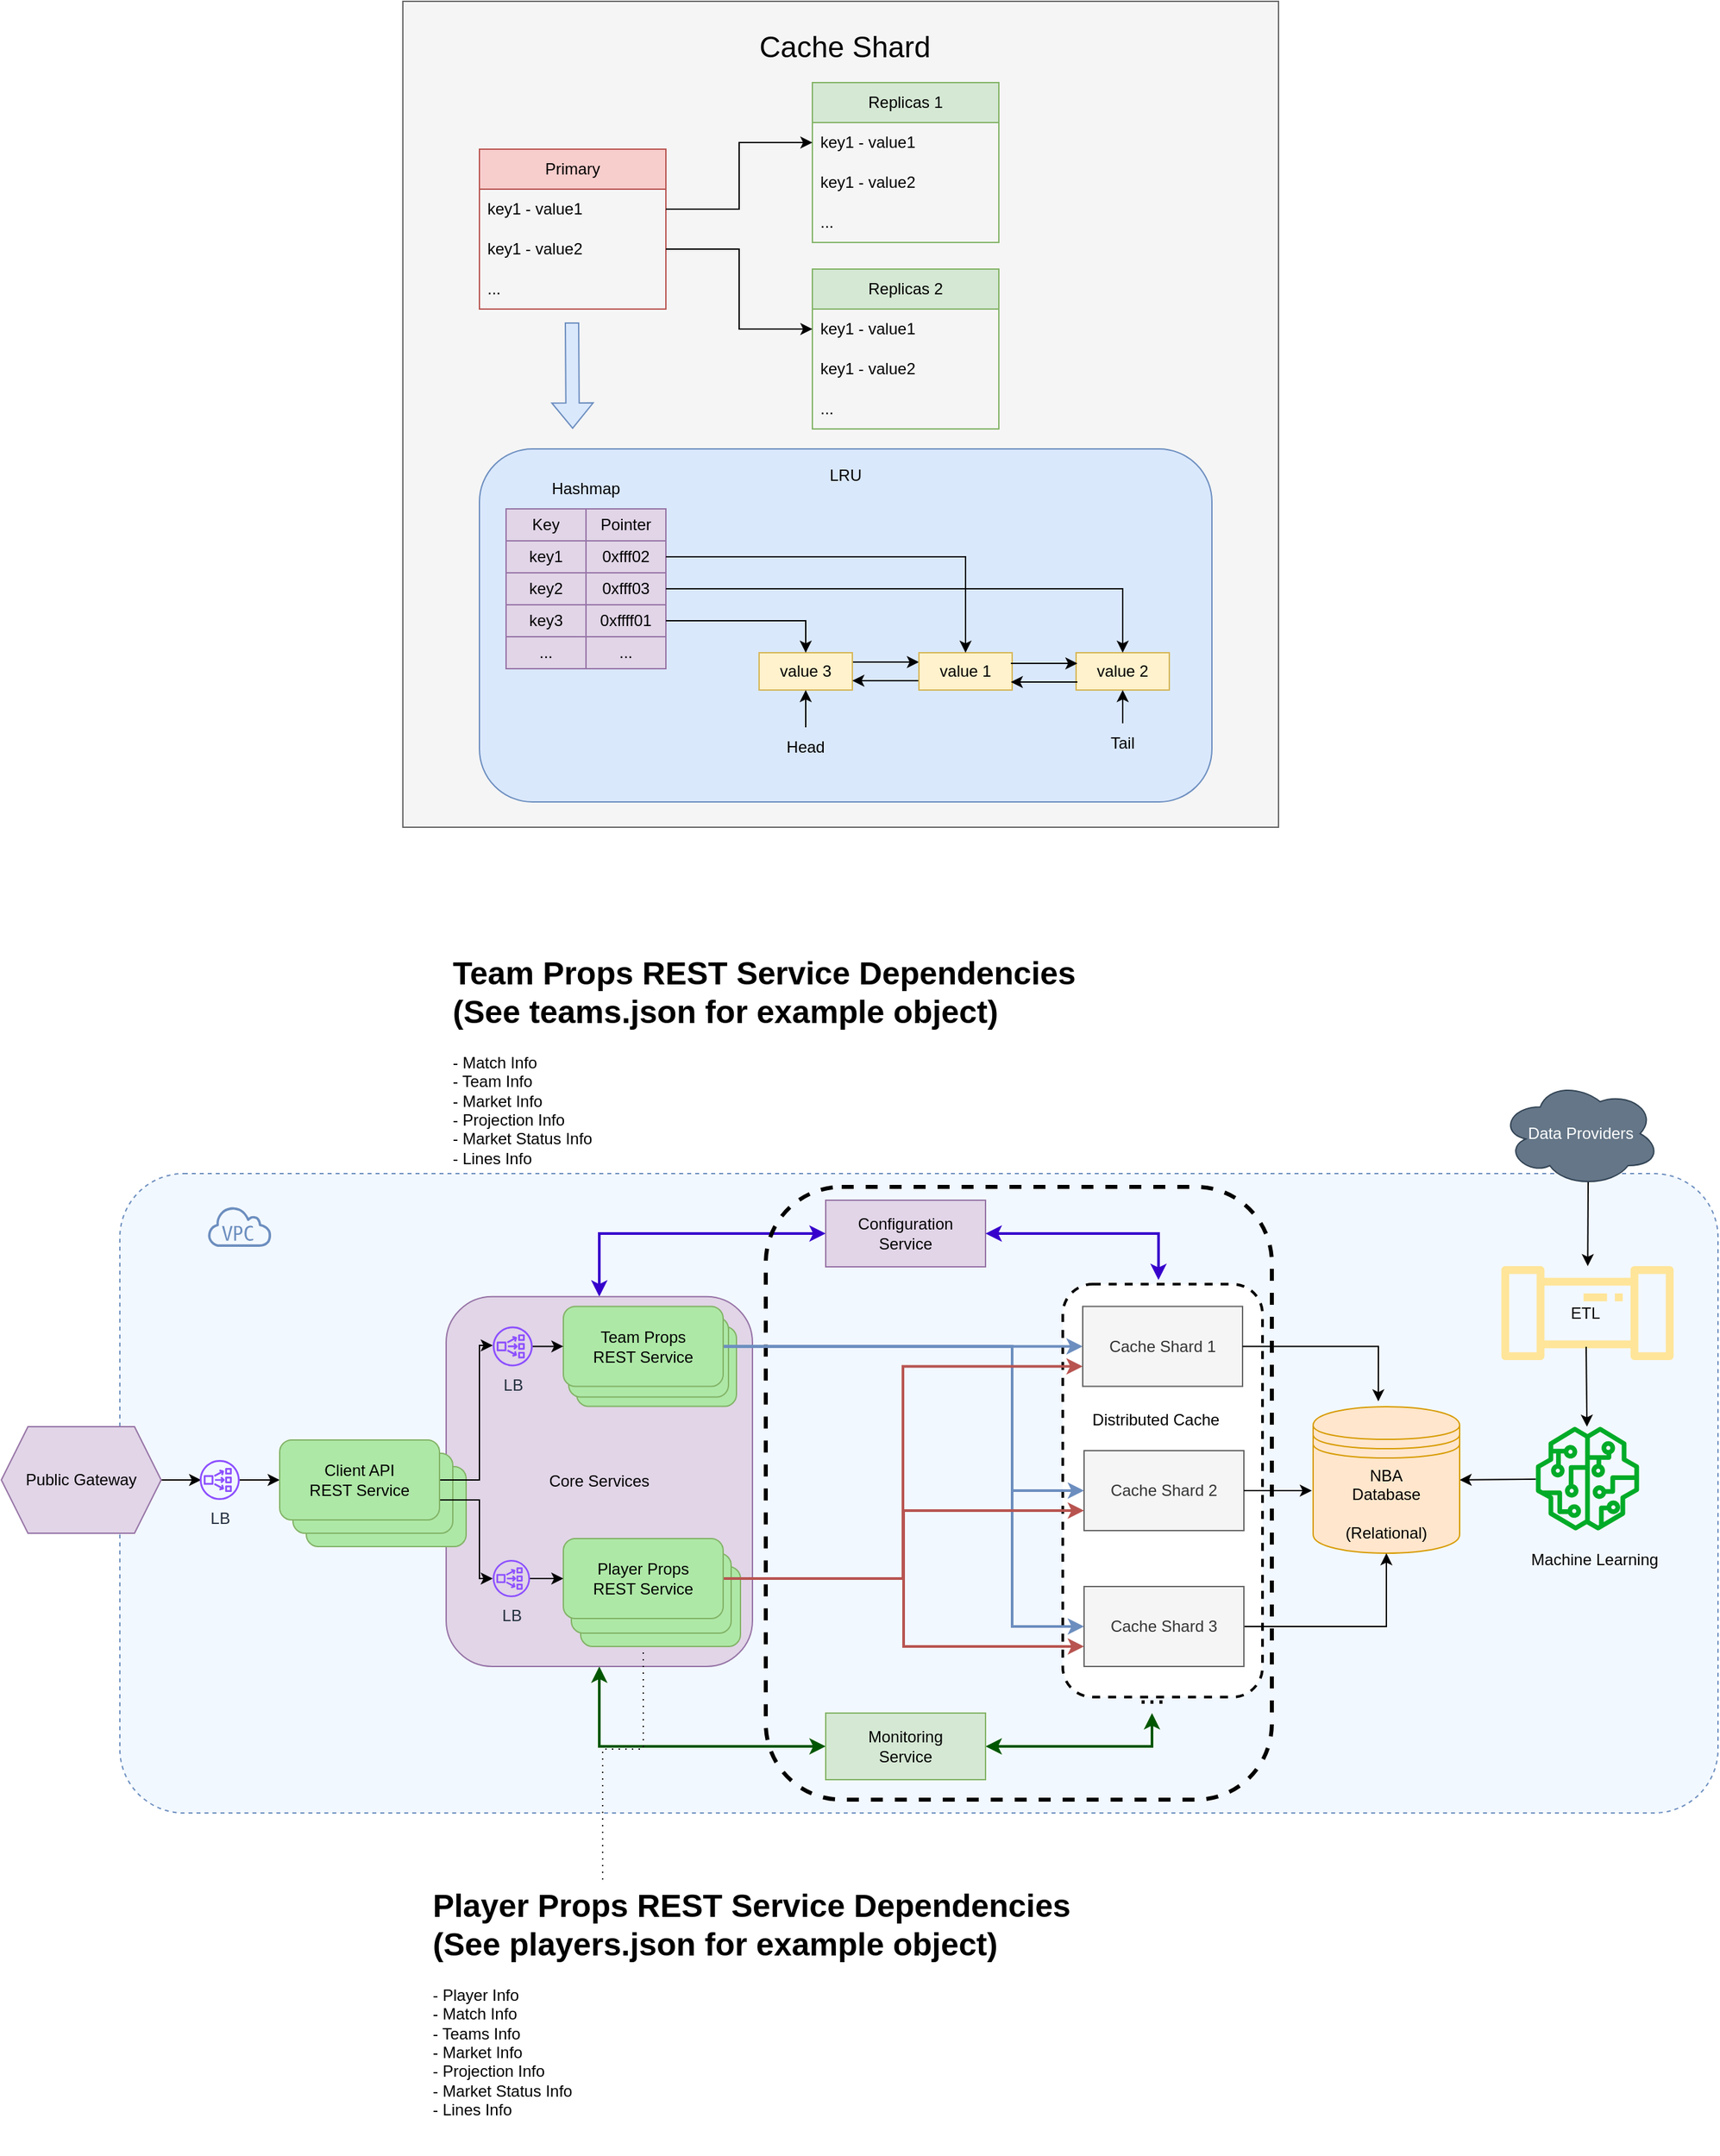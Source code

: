 <mxfile version="24.8.9">
  <diagram name="Page-1" id="utYsTXJ76eyPyCShVCwP">
    <mxGraphModel dx="3700" dy="2856" grid="1" gridSize="10" guides="1" tooltips="1" connect="1" arrows="1" fold="1" page="1" pageScale="1" pageWidth="850" pageHeight="1100" math="0" shadow="0">
      <root>
        <mxCell id="0" />
        <mxCell id="1" parent="0" />
        <mxCell id="gvF0CUg50vXPNr1gY694-1" value="" style="rounded=1;arcSize=10;dashed=1;strokeColor=#6c8ebf;fillColor=#F2F8FF;" vertex="1" parent="1">
          <mxGeometry x="-150" y="120" width="1200" height="480" as="geometry" />
        </mxCell>
        <mxCell id="gvF0CUg50vXPNr1gY694-257" value="" style="rounded=1;whiteSpace=wrap;html=1;strokeWidth=2;dashed=1;" vertex="1" parent="1">
          <mxGeometry x="558" y="203" width="150" height="310" as="geometry" />
        </mxCell>
        <mxCell id="gvF0CUg50vXPNr1gY694-55" value="" style="rounded=0;whiteSpace=wrap;html=1;fillColor=#f5f5f5;strokeColor=#666666;fontColor=#333333;" vertex="1" parent="1">
          <mxGeometry x="62.5" y="-760" width="657.5" height="620" as="geometry" />
        </mxCell>
        <mxCell id="gvF0CUg50vXPNr1gY694-206" value="" style="rounded=1;whiteSpace=wrap;html=1;fillColor=#dae8fc;strokeColor=#6c8ebf;" vertex="1" parent="1">
          <mxGeometry x="120" y="-424" width="550" height="265" as="geometry" />
        </mxCell>
        <mxCell id="gvF0CUg50vXPNr1gY694-261" style="edgeStyle=orthogonalEdgeStyle;rounded=0;orthogonalLoop=1;jettySize=auto;html=1;exitX=0.5;exitY=0;exitDx=0;exitDy=0;entryX=0;entryY=0.5;entryDx=0;entryDy=0;strokeWidth=2;startArrow=classic;startFill=1;fillColor=#6a00ff;strokeColor=#3700CC;" edge="1" parent="1" source="gvF0CUg50vXPNr1gY694-2" target="gvF0CUg50vXPNr1gY694-235">
          <mxGeometry relative="1" as="geometry" />
        </mxCell>
        <mxCell id="gvF0CUg50vXPNr1gY694-264" style="edgeStyle=orthogonalEdgeStyle;rounded=0;orthogonalLoop=1;jettySize=auto;html=1;exitX=0.5;exitY=1;exitDx=0;exitDy=0;entryX=0;entryY=0.5;entryDx=0;entryDy=0;strokeWidth=2;startArrow=classic;startFill=1;fillColor=#008a00;strokeColor=#005700;" edge="1" parent="1" source="gvF0CUg50vXPNr1gY694-2" target="gvF0CUg50vXPNr1gY694-236">
          <mxGeometry relative="1" as="geometry" />
        </mxCell>
        <mxCell id="gvF0CUg50vXPNr1gY694-2" value="Core Services" style="rounded=1;whiteSpace=wrap;html=1;fillColor=#e1d5e7;strokeColor=#9673a6;" vertex="1" parent="1">
          <mxGeometry x="95" y="212.36" width="230" height="277.64" as="geometry" />
        </mxCell>
        <mxCell id="gvF0CUg50vXPNr1gY694-4" style="edgeStyle=orthogonalEdgeStyle;rounded=0;orthogonalLoop=1;jettySize=auto;html=1;exitX=0.25;exitY=0;exitDx=0;exitDy=0;endArrow=none;endFill=0;dashed=1;dashPattern=1 4;" edge="1" parent="1" source="gvF0CUg50vXPNr1gY694-5" target="gvF0CUg50vXPNr1gY694-3">
          <mxGeometry relative="1" as="geometry" />
        </mxCell>
        <mxCell id="gvF0CUg50vXPNr1gY694-5" value="&lt;h1 align=&quot;left&quot;&gt;Player Props REST Service Dependencies (See players.json for example object)&lt;br&gt;&lt;/h1&gt;&lt;div&gt;- Player Info&lt;/div&gt;&lt;div&gt;- Match Info&lt;/div&gt;&lt;div&gt;- Teams Info&lt;/div&gt;&lt;div&gt;- Market Info&lt;/div&gt;&lt;div&gt;- Projection Info&lt;/div&gt;&lt;div&gt;- Market Status Info&lt;/div&gt;&lt;div&gt;- Lines Info&lt;br&gt;&lt;/div&gt;&lt;div&gt;&lt;br&gt;&lt;/div&gt;" style="text;html=1;strokeColor=none;fillColor=none;spacing=5;spacingTop=-20;whiteSpace=wrap;overflow=hidden;rounded=0;align=left;" vertex="1" parent="1">
          <mxGeometry x="80" y="650" width="530" height="180" as="geometry" />
        </mxCell>
        <mxCell id="gvF0CUg50vXPNr1gY694-226" style="edgeStyle=orthogonalEdgeStyle;rounded=0;orthogonalLoop=1;jettySize=auto;html=1;exitX=1;exitY=0.5;exitDx=0;exitDy=0;" edge="1" parent="1" source="gvF0CUg50vXPNr1gY694-10">
          <mxGeometry relative="1" as="geometry">
            <mxPoint x="-89" y="350" as="targetPoint" />
          </mxGeometry>
        </mxCell>
        <mxCell id="gvF0CUg50vXPNr1gY694-10" value="Public Gateway" style="shape=hexagon;perimeter=hexagonPerimeter2;whiteSpace=wrap;html=1;fixedSize=1;fillColor=#e1d5e7;strokeColor=#9673a6;" vertex="1" parent="1">
          <mxGeometry x="-239" y="310" width="120" height="80" as="geometry" />
        </mxCell>
        <mxCell id="gvF0CUg50vXPNr1gY694-11" style="edgeStyle=none;rounded=0;orthogonalLoop=1;jettySize=auto;html=1;exitX=1;exitY=0.5;exitDx=0;exitDy=0;startArrow=classic;startFill=1;endArrow=none;endFill=0;" edge="1" parent="1" source="gvF0CUg50vXPNr1gY694-19" target="gvF0CUg50vXPNr1gY694-14">
          <mxGeometry relative="1" as="geometry">
            <mxPoint x="820" y="360" as="sourcePoint" />
          </mxGeometry>
        </mxCell>
        <mxCell id="gvF0CUg50vXPNr1gY694-12" style="edgeStyle=none;rounded=0;orthogonalLoop=1;jettySize=auto;html=1;exitX=0.55;exitY=0.95;exitDx=0;exitDy=0;exitPerimeter=0;startArrow=none;startFill=0;endArrow=classic;endFill=1;" edge="1" parent="1" source="gvF0CUg50vXPNr1gY694-13" target="gvF0CUg50vXPNr1gY694-20">
          <mxGeometry relative="1" as="geometry" />
        </mxCell>
        <mxCell id="gvF0CUg50vXPNr1gY694-13" value="Data Providers" style="ellipse;shape=cloud;whiteSpace=wrap;html=1;fillColor=#647687;strokeColor=#314354;fontColor=#ffffff;" vertex="1" parent="1">
          <mxGeometry x="886.5" y="50" width="120" height="80" as="geometry" />
        </mxCell>
        <mxCell id="gvF0CUg50vXPNr1gY694-14" value="" style="outlineConnect=0;fontColor=#232F3E;gradientColor=none;strokeColor=none;dashed=0;verticalLabelPosition=bottom;verticalAlign=top;align=center;html=1;fontSize=12;fontStyle=0;aspect=fixed;pointerEvents=1;shape=mxgraph.aws4.sagemaker_model;fillColor=#00AB28;" vertex="1" parent="1">
          <mxGeometry x="913" y="310" width="78" height="78" as="geometry" />
        </mxCell>
        <mxCell id="gvF0CUg50vXPNr1gY694-15" value="Machine Learning" style="text;html=1;align=center;verticalAlign=middle;resizable=0;points=[];autosize=1;" vertex="1" parent="1">
          <mxGeometry x="902" y="400" width="110" height="20" as="geometry" />
        </mxCell>
        <mxCell id="gvF0CUg50vXPNr1gY694-16" style="edgeStyle=none;rounded=0;orthogonalLoop=1;jettySize=auto;html=1;exitX=1;exitY=0.75;exitDx=0;exitDy=0;dashed=1;dashPattern=1 4;startArrow=none;startFill=0;endArrow=none;endFill=0;" edge="1" parent="1">
          <mxGeometry relative="1" as="geometry">
            <mxPoint x="570" y="855" as="sourcePoint" />
            <mxPoint x="570" y="855" as="targetPoint" />
          </mxGeometry>
        </mxCell>
        <mxCell id="gvF0CUg50vXPNr1gY694-17" value="" style="outlineConnect=0;strokeColor=#6c8ebf;dashed=0;verticalLabelPosition=bottom;verticalAlign=top;align=center;html=1;fontSize=12;fontStyle=0;aspect=fixed;shape=mxgraph.aws4.resourceIcon;resIcon=mxgraph.aws4.virtual_private_cloud;fillColor=#F2F8FF;" vertex="1" parent="1">
          <mxGeometry x="-90" y="130" width="60" height="60" as="geometry" />
        </mxCell>
        <mxCell id="gvF0CUg50vXPNr1gY694-18" style="edgeStyle=none;rounded=0;orthogonalLoop=1;jettySize=auto;html=1;exitX=0.5;exitY=1;exitDx=0;exitDy=0;entryX=0;entryY=0;entryDx=50;entryDy=0;entryPerimeter=0;" edge="1" parent="1">
          <mxGeometry relative="1" as="geometry">
            <mxPoint x="843" y="490" as="targetPoint" />
          </mxGeometry>
        </mxCell>
        <mxCell id="gvF0CUg50vXPNr1gY694-19" value="&lt;div&gt;NBA&lt;/div&gt;&lt;div&gt;Database&lt;br&gt;&lt;/div&gt;&lt;div&gt;&lt;br&gt;&lt;/div&gt;&lt;div&gt;(Relational)&lt;br&gt;&lt;/div&gt;" style="shape=datastore;whiteSpace=wrap;html=1;fillColor=#ffe6cc;strokeColor=#d79b00;" vertex="1" parent="1">
          <mxGeometry x="746" y="295" width="110" height="110" as="geometry" />
        </mxCell>
        <mxCell id="gvF0CUg50vXPNr1gY694-20" value="" style="outlineConnect=0;dashed=0;verticalLabelPosition=bottom;verticalAlign=top;align=center;html=1;fontSize=12;fontStyle=0;aspect=fixed;pointerEvents=1;shape=mxgraph.aws4.iot_analytics_pipeline;strokeColor=#d6b656;fillColor=#FFE599;" vertex="1" parent="1">
          <mxGeometry x="886.5" y="189.46" width="131" height="70.54" as="geometry" />
        </mxCell>
        <mxCell id="gvF0CUg50vXPNr1gY694-21" value="" style="edgeStyle=none;rounded=0;orthogonalLoop=1;jettySize=auto;html=1;startArrow=none;startFill=0;endArrow=classic;endFill=1;" edge="1" parent="1" target="gvF0CUg50vXPNr1gY694-14">
          <mxGeometry relative="1" as="geometry">
            <mxPoint x="951" y="250" as="sourcePoint" />
          </mxGeometry>
        </mxCell>
        <mxCell id="gvF0CUg50vXPNr1gY694-22" value="ETL" style="text;html=1;align=center;verticalAlign=middle;resizable=0;points=[];autosize=1;" vertex="1" parent="1">
          <mxGeometry x="930" y="214.73" width="40" height="20" as="geometry" />
        </mxCell>
        <mxCell id="gvF0CUg50vXPNr1gY694-24" value="&lt;h1 align=&quot;left&quot;&gt;Team Props REST Service Dependencies (See teams.json for example object)&lt;br&gt;&lt;/h1&gt;&lt;div&gt;- Match Info&lt;/div&gt;&lt;div&gt;- Team Info&lt;/div&gt;&lt;div&gt;- Market Info&lt;/div&gt;&lt;div&gt;- Projection Info&lt;/div&gt;&lt;div&gt;- Market Status Info&lt;br&gt;&lt;/div&gt;&lt;div&gt;- Lines Info&lt;br&gt;&lt;/div&gt;" style="text;html=1;strokeColor=none;fillColor=none;spacing=5;spacingTop=-20;whiteSpace=wrap;overflow=hidden;rounded=0;align=left;" vertex="1" parent="1">
          <mxGeometry x="95" y="-50" width="500" height="170" as="geometry" />
        </mxCell>
        <mxCell id="gvF0CUg50vXPNr1gY694-26" value="" style="rounded=1;whiteSpace=wrap;html=1;fillColor=none;dashed=1;strokeWidth=3;" vertex="1" parent="1">
          <mxGeometry x="335" y="130" width="380" height="460" as="geometry" />
        </mxCell>
        <mxCell id="gvF0CUg50vXPNr1gY694-35" value="Primary" style="swimlane;fontStyle=0;childLayout=stackLayout;horizontal=1;startSize=30;horizontalStack=0;resizeParent=1;resizeParentMax=0;resizeLast=0;collapsible=1;marginBottom=0;whiteSpace=wrap;html=1;fillColor=#f8cecc;strokeColor=#b85450;" vertex="1" parent="1">
          <mxGeometry x="120" y="-649" width="140" height="120" as="geometry" />
        </mxCell>
        <mxCell id="gvF0CUg50vXPNr1gY694-36" value="key1 - value1" style="text;align=left;verticalAlign=middle;spacingLeft=4;spacingRight=4;overflow=hidden;points=[[0,0.5],[1,0.5]];portConstraint=eastwest;rotatable=0;whiteSpace=wrap;html=1;opacity=0;" vertex="1" parent="gvF0CUg50vXPNr1gY694-35">
          <mxGeometry y="30" width="140" height="30" as="geometry" />
        </mxCell>
        <mxCell id="gvF0CUg50vXPNr1gY694-37" value="key1 - value2" style="text;strokeColor=none;fillColor=none;align=left;verticalAlign=middle;spacingLeft=4;spacingRight=4;overflow=hidden;points=[[0,0.5],[1,0.5]];portConstraint=eastwest;rotatable=0;whiteSpace=wrap;html=1;" vertex="1" parent="gvF0CUg50vXPNr1gY694-35">
          <mxGeometry y="60" width="140" height="30" as="geometry" />
        </mxCell>
        <mxCell id="gvF0CUg50vXPNr1gY694-38" value="..." style="text;strokeColor=none;fillColor=none;align=left;verticalAlign=middle;spacingLeft=4;spacingRight=4;overflow=hidden;points=[[0,0.5],[1,0.5]];portConstraint=eastwest;rotatable=0;whiteSpace=wrap;html=1;" vertex="1" parent="gvF0CUg50vXPNr1gY694-35">
          <mxGeometry y="90" width="140" height="30" as="geometry" />
        </mxCell>
        <mxCell id="gvF0CUg50vXPNr1gY694-43" value="Replicas 1" style="swimlane;fontStyle=0;childLayout=stackLayout;horizontal=1;startSize=30;horizontalStack=0;resizeParent=1;resizeParentMax=0;resizeLast=0;collapsible=1;marginBottom=0;whiteSpace=wrap;html=1;fillColor=#d5e8d4;strokeColor=#82b366;" vertex="1" parent="1">
          <mxGeometry x="370" y="-699" width="140" height="120" as="geometry" />
        </mxCell>
        <mxCell id="gvF0CUg50vXPNr1gY694-44" value="key1 - value1" style="text;strokeColor=none;fillColor=none;align=left;verticalAlign=middle;spacingLeft=4;spacingRight=4;overflow=hidden;points=[[0,0.5],[1,0.5]];portConstraint=eastwest;rotatable=0;whiteSpace=wrap;html=1;" vertex="1" parent="gvF0CUg50vXPNr1gY694-43">
          <mxGeometry y="30" width="140" height="30" as="geometry" />
        </mxCell>
        <mxCell id="gvF0CUg50vXPNr1gY694-45" value="key1 - value2" style="text;strokeColor=none;fillColor=none;align=left;verticalAlign=middle;spacingLeft=4;spacingRight=4;overflow=hidden;points=[[0,0.5],[1,0.5]];portConstraint=eastwest;rotatable=0;whiteSpace=wrap;html=1;" vertex="1" parent="gvF0CUg50vXPNr1gY694-43">
          <mxGeometry y="60" width="140" height="30" as="geometry" />
        </mxCell>
        <mxCell id="gvF0CUg50vXPNr1gY694-46" value="..." style="text;strokeColor=none;fillColor=none;align=left;verticalAlign=middle;spacingLeft=4;spacingRight=4;overflow=hidden;points=[[0,0.5],[1,0.5]];portConstraint=eastwest;rotatable=0;whiteSpace=wrap;html=1;" vertex="1" parent="gvF0CUg50vXPNr1gY694-43">
          <mxGeometry y="90" width="140" height="30" as="geometry" />
        </mxCell>
        <mxCell id="gvF0CUg50vXPNr1gY694-47" value="Replicas 2" style="swimlane;fontStyle=0;childLayout=stackLayout;horizontal=1;startSize=30;horizontalStack=0;resizeParent=1;resizeParentMax=0;resizeLast=0;collapsible=1;marginBottom=0;whiteSpace=wrap;html=1;fillColor=#d5e8d4;strokeColor=#82b366;" vertex="1" parent="1">
          <mxGeometry x="370" y="-559" width="140" height="120" as="geometry" />
        </mxCell>
        <mxCell id="gvF0CUg50vXPNr1gY694-48" value="key1 - value1" style="text;strokeColor=none;fillColor=none;align=left;verticalAlign=middle;spacingLeft=4;spacingRight=4;overflow=hidden;points=[[0,0.5],[1,0.5]];portConstraint=eastwest;rotatable=0;whiteSpace=wrap;html=1;" vertex="1" parent="gvF0CUg50vXPNr1gY694-47">
          <mxGeometry y="30" width="140" height="30" as="geometry" />
        </mxCell>
        <mxCell id="gvF0CUg50vXPNr1gY694-49" value="key1 - value2" style="text;strokeColor=none;fillColor=none;align=left;verticalAlign=middle;spacingLeft=4;spacingRight=4;overflow=hidden;points=[[0,0.5],[1,0.5]];portConstraint=eastwest;rotatable=0;whiteSpace=wrap;html=1;" vertex="1" parent="gvF0CUg50vXPNr1gY694-47">
          <mxGeometry y="60" width="140" height="30" as="geometry" />
        </mxCell>
        <mxCell id="gvF0CUg50vXPNr1gY694-50" value="..." style="text;strokeColor=none;fillColor=none;align=left;verticalAlign=middle;spacingLeft=4;spacingRight=4;overflow=hidden;points=[[0,0.5],[1,0.5]];portConstraint=eastwest;rotatable=0;whiteSpace=wrap;html=1;" vertex="1" parent="gvF0CUg50vXPNr1gY694-47">
          <mxGeometry y="90" width="140" height="30" as="geometry" />
        </mxCell>
        <mxCell id="gvF0CUg50vXPNr1gY694-52" style="edgeStyle=orthogonalEdgeStyle;rounded=0;orthogonalLoop=1;jettySize=auto;html=1;exitX=1;exitY=0.5;exitDx=0;exitDy=0;" edge="1" parent="1" source="gvF0CUg50vXPNr1gY694-36" target="gvF0CUg50vXPNr1gY694-44">
          <mxGeometry relative="1" as="geometry" />
        </mxCell>
        <mxCell id="gvF0CUg50vXPNr1gY694-53" style="edgeStyle=orthogonalEdgeStyle;rounded=0;orthogonalLoop=1;jettySize=auto;html=1;exitX=1;exitY=0.5;exitDx=0;exitDy=0;entryX=0;entryY=0.5;entryDx=0;entryDy=0;" edge="1" parent="1" source="gvF0CUg50vXPNr1gY694-37" target="gvF0CUg50vXPNr1gY694-48">
          <mxGeometry relative="1" as="geometry" />
        </mxCell>
        <mxCell id="gvF0CUg50vXPNr1gY694-155" value="" style="shape=table;startSize=0;container=1;collapsible=0;childLayout=tableLayout;fillColor=#e1d5e7;strokeColor=#9673a6;" vertex="1" parent="1">
          <mxGeometry x="140" y="-379" width="120" height="120" as="geometry" />
        </mxCell>
        <mxCell id="gvF0CUg50vXPNr1gY694-156" value="" style="shape=tableRow;horizontal=0;startSize=0;swimlaneHead=0;swimlaneBody=0;strokeColor=inherit;top=0;left=0;bottom=0;right=0;collapsible=0;dropTarget=0;fillColor=none;points=[[0,0.5],[1,0.5]];portConstraint=eastwest;" vertex="1" parent="gvF0CUg50vXPNr1gY694-155">
          <mxGeometry width="120" height="24" as="geometry" />
        </mxCell>
        <mxCell id="gvF0CUg50vXPNr1gY694-157" value="Key" style="shape=partialRectangle;html=1;whiteSpace=wrap;connectable=0;strokeColor=inherit;overflow=hidden;fillColor=none;top=0;left=0;bottom=0;right=0;pointerEvents=1;" vertex="1" parent="gvF0CUg50vXPNr1gY694-156">
          <mxGeometry width="60" height="24" as="geometry">
            <mxRectangle width="60" height="24" as="alternateBounds" />
          </mxGeometry>
        </mxCell>
        <mxCell id="gvF0CUg50vXPNr1gY694-158" value="Pointer" style="shape=partialRectangle;html=1;whiteSpace=wrap;connectable=0;strokeColor=inherit;overflow=hidden;fillColor=none;top=0;left=0;bottom=0;right=0;pointerEvents=1;" vertex="1" parent="gvF0CUg50vXPNr1gY694-156">
          <mxGeometry x="60" width="60" height="24" as="geometry">
            <mxRectangle width="60" height="24" as="alternateBounds" />
          </mxGeometry>
        </mxCell>
        <mxCell id="gvF0CUg50vXPNr1gY694-159" value="" style="shape=tableRow;horizontal=0;startSize=0;swimlaneHead=0;swimlaneBody=0;strokeColor=inherit;top=0;left=0;bottom=0;right=0;collapsible=0;dropTarget=0;fillColor=none;points=[[0,0.5],[1,0.5]];portConstraint=eastwest;" vertex="1" parent="gvF0CUg50vXPNr1gY694-155">
          <mxGeometry y="24" width="120" height="24" as="geometry" />
        </mxCell>
        <mxCell id="gvF0CUg50vXPNr1gY694-160" value="key1" style="shape=partialRectangle;html=1;whiteSpace=wrap;connectable=0;strokeColor=inherit;overflow=hidden;fillColor=none;top=0;left=0;bottom=0;right=0;pointerEvents=1;" vertex="1" parent="gvF0CUg50vXPNr1gY694-159">
          <mxGeometry width="60" height="24" as="geometry">
            <mxRectangle width="60" height="24" as="alternateBounds" />
          </mxGeometry>
        </mxCell>
        <mxCell id="gvF0CUg50vXPNr1gY694-161" value="0xfff02" style="shape=partialRectangle;html=1;whiteSpace=wrap;connectable=0;strokeColor=inherit;overflow=hidden;fillColor=none;top=0;left=0;bottom=0;right=0;pointerEvents=1;" vertex="1" parent="gvF0CUg50vXPNr1gY694-159">
          <mxGeometry x="60" width="60" height="24" as="geometry">
            <mxRectangle width="60" height="24" as="alternateBounds" />
          </mxGeometry>
        </mxCell>
        <mxCell id="gvF0CUg50vXPNr1gY694-162" value="" style="shape=tableRow;horizontal=0;startSize=0;swimlaneHead=0;swimlaneBody=0;strokeColor=inherit;top=0;left=0;bottom=0;right=0;collapsible=0;dropTarget=0;fillColor=none;points=[[0,0.5],[1,0.5]];portConstraint=eastwest;" vertex="1" parent="gvF0CUg50vXPNr1gY694-155">
          <mxGeometry y="48" width="120" height="24" as="geometry" />
        </mxCell>
        <mxCell id="gvF0CUg50vXPNr1gY694-163" value="key2" style="shape=partialRectangle;html=1;whiteSpace=wrap;connectable=0;strokeColor=inherit;overflow=hidden;fillColor=none;top=0;left=0;bottom=0;right=0;pointerEvents=1;" vertex="1" parent="gvF0CUg50vXPNr1gY694-162">
          <mxGeometry width="60" height="24" as="geometry">
            <mxRectangle width="60" height="24" as="alternateBounds" />
          </mxGeometry>
        </mxCell>
        <mxCell id="gvF0CUg50vXPNr1gY694-164" value="0xfff03" style="shape=partialRectangle;html=1;whiteSpace=wrap;connectable=0;strokeColor=inherit;overflow=hidden;fillColor=none;top=0;left=0;bottom=0;right=0;pointerEvents=1;" vertex="1" parent="gvF0CUg50vXPNr1gY694-162">
          <mxGeometry x="60" width="60" height="24" as="geometry">
            <mxRectangle width="60" height="24" as="alternateBounds" />
          </mxGeometry>
        </mxCell>
        <mxCell id="gvF0CUg50vXPNr1gY694-165" value="" style="shape=tableRow;horizontal=0;startSize=0;swimlaneHead=0;swimlaneBody=0;strokeColor=inherit;top=0;left=0;bottom=0;right=0;collapsible=0;dropTarget=0;fillColor=none;points=[[0,0.5],[1,0.5]];portConstraint=eastwest;" vertex="1" parent="gvF0CUg50vXPNr1gY694-155">
          <mxGeometry y="72" width="120" height="24" as="geometry" />
        </mxCell>
        <mxCell id="gvF0CUg50vXPNr1gY694-166" value="key3" style="shape=partialRectangle;html=1;whiteSpace=wrap;connectable=0;strokeColor=inherit;overflow=hidden;fillColor=none;top=0;left=0;bottom=0;right=0;pointerEvents=1;" vertex="1" parent="gvF0CUg50vXPNr1gY694-165">
          <mxGeometry width="60" height="24" as="geometry">
            <mxRectangle width="60" height="24" as="alternateBounds" />
          </mxGeometry>
        </mxCell>
        <mxCell id="gvF0CUg50vXPNr1gY694-167" value="0xffff01" style="shape=partialRectangle;html=1;whiteSpace=wrap;connectable=0;strokeColor=inherit;overflow=hidden;fillColor=none;top=0;left=0;bottom=0;right=0;pointerEvents=1;" vertex="1" parent="gvF0CUg50vXPNr1gY694-165">
          <mxGeometry x="60" width="60" height="24" as="geometry">
            <mxRectangle width="60" height="24" as="alternateBounds" />
          </mxGeometry>
        </mxCell>
        <mxCell id="gvF0CUg50vXPNr1gY694-168" value="" style="shape=tableRow;horizontal=0;startSize=0;swimlaneHead=0;swimlaneBody=0;strokeColor=inherit;top=0;left=0;bottom=0;right=0;collapsible=0;dropTarget=0;fillColor=none;points=[[0,0.5],[1,0.5]];portConstraint=eastwest;" vertex="1" parent="gvF0CUg50vXPNr1gY694-155">
          <mxGeometry y="96" width="120" height="24" as="geometry" />
        </mxCell>
        <mxCell id="gvF0CUg50vXPNr1gY694-169" value="..." style="shape=partialRectangle;html=1;whiteSpace=wrap;connectable=0;strokeColor=inherit;overflow=hidden;fillColor=none;top=0;left=0;bottom=0;right=0;pointerEvents=1;" vertex="1" parent="gvF0CUg50vXPNr1gY694-168">
          <mxGeometry width="60" height="24" as="geometry">
            <mxRectangle width="60" height="24" as="alternateBounds" />
          </mxGeometry>
        </mxCell>
        <mxCell id="gvF0CUg50vXPNr1gY694-170" value="..." style="shape=partialRectangle;html=1;whiteSpace=wrap;connectable=0;strokeColor=inherit;overflow=hidden;fillColor=none;top=0;left=0;bottom=0;right=0;pointerEvents=1;" vertex="1" parent="gvF0CUg50vXPNr1gY694-168">
          <mxGeometry x="60" width="60" height="24" as="geometry">
            <mxRectangle width="60" height="24" as="alternateBounds" />
          </mxGeometry>
        </mxCell>
        <mxCell id="gvF0CUg50vXPNr1gY694-171" value="Hashmap" style="text;html=1;align=center;verticalAlign=middle;whiteSpace=wrap;rounded=0;" vertex="1" parent="1">
          <mxGeometry x="170" y="-409" width="60" height="30" as="geometry" />
        </mxCell>
        <mxCell id="gvF0CUg50vXPNr1gY694-186" style="edgeStyle=orthogonalEdgeStyle;rounded=0;orthogonalLoop=1;jettySize=auto;html=1;exitX=1;exitY=0.25;exitDx=0;exitDy=0;entryX=0;entryY=0.25;entryDx=0;entryDy=0;" edge="1" parent="1" source="gvF0CUg50vXPNr1gY694-172" target="gvF0CUg50vXPNr1gY694-174">
          <mxGeometry relative="1" as="geometry" />
        </mxCell>
        <mxCell id="gvF0CUg50vXPNr1gY694-172" value="value 3" style="rounded=0;whiteSpace=wrap;html=1;fillColor=#fff2cc;strokeColor=#d6b656;" vertex="1" parent="1">
          <mxGeometry x="330" y="-271" width="70" height="28" as="geometry" />
        </mxCell>
        <mxCell id="gvF0CUg50vXPNr1gY694-189" style="edgeStyle=orthogonalEdgeStyle;rounded=0;orthogonalLoop=1;jettySize=auto;html=1;exitX=0;exitY=0.75;exitDx=0;exitDy=0;entryX=1;entryY=0.75;entryDx=0;entryDy=0;" edge="1" parent="1" source="gvF0CUg50vXPNr1gY694-174" target="gvF0CUg50vXPNr1gY694-172">
          <mxGeometry relative="1" as="geometry" />
        </mxCell>
        <mxCell id="gvF0CUg50vXPNr1gY694-174" value="value 1" style="rounded=0;whiteSpace=wrap;html=1;fillColor=#fff2cc;strokeColor=#d6b656;" vertex="1" parent="1">
          <mxGeometry x="450" y="-271" width="70" height="28" as="geometry" />
        </mxCell>
        <mxCell id="gvF0CUg50vXPNr1gY694-175" value="value 2" style="rounded=0;whiteSpace=wrap;html=1;fillColor=#fff2cc;strokeColor=#d6b656;" vertex="1" parent="1">
          <mxGeometry x="568" y="-271" width="70" height="28" as="geometry" />
        </mxCell>
        <mxCell id="gvF0CUg50vXPNr1gY694-180" style="edgeStyle=orthogonalEdgeStyle;rounded=0;orthogonalLoop=1;jettySize=auto;html=1;exitX=1;exitY=0.5;exitDx=0;exitDy=0;entryX=0.5;entryY=0;entryDx=0;entryDy=0;" edge="1" parent="1" source="gvF0CUg50vXPNr1gY694-165" target="gvF0CUg50vXPNr1gY694-172">
          <mxGeometry relative="1" as="geometry" />
        </mxCell>
        <mxCell id="gvF0CUg50vXPNr1gY694-182" style="edgeStyle=orthogonalEdgeStyle;rounded=0;orthogonalLoop=1;jettySize=auto;html=1;exitX=1;exitY=0.5;exitDx=0;exitDy=0;entryX=0.5;entryY=0;entryDx=0;entryDy=0;" edge="1" parent="1" source="gvF0CUg50vXPNr1gY694-159" target="gvF0CUg50vXPNr1gY694-174">
          <mxGeometry relative="1" as="geometry" />
        </mxCell>
        <mxCell id="gvF0CUg50vXPNr1gY694-184" style="edgeStyle=orthogonalEdgeStyle;rounded=0;orthogonalLoop=1;jettySize=auto;html=1;exitX=1;exitY=0.5;exitDx=0;exitDy=0;entryX=0.5;entryY=0;entryDx=0;entryDy=0;" edge="1" parent="1" source="gvF0CUg50vXPNr1gY694-162" target="gvF0CUg50vXPNr1gY694-175">
          <mxGeometry relative="1" as="geometry" />
        </mxCell>
        <mxCell id="gvF0CUg50vXPNr1gY694-190" style="edgeStyle=orthogonalEdgeStyle;rounded=0;orthogonalLoop=1;jettySize=auto;html=1;exitX=1;exitY=0.25;exitDx=0;exitDy=0;entryX=0;entryY=0.25;entryDx=0;entryDy=0;" edge="1" parent="1">
          <mxGeometry relative="1" as="geometry">
            <mxPoint x="519" y="-263" as="sourcePoint" />
            <mxPoint x="569" y="-263" as="targetPoint" />
          </mxGeometry>
        </mxCell>
        <mxCell id="gvF0CUg50vXPNr1gY694-191" style="edgeStyle=orthogonalEdgeStyle;rounded=0;orthogonalLoop=1;jettySize=auto;html=1;exitX=0;exitY=0.75;exitDx=0;exitDy=0;entryX=1;entryY=0.75;entryDx=0;entryDy=0;" edge="1" parent="1">
          <mxGeometry relative="1" as="geometry">
            <mxPoint x="569" y="-249" as="sourcePoint" />
            <mxPoint x="519" y="-249" as="targetPoint" />
          </mxGeometry>
        </mxCell>
        <mxCell id="gvF0CUg50vXPNr1gY694-202" style="edgeStyle=orthogonalEdgeStyle;rounded=0;orthogonalLoop=1;jettySize=auto;html=1;exitX=0.5;exitY=0;exitDx=0;exitDy=0;entryX=0.5;entryY=1;entryDx=0;entryDy=0;" edge="1" parent="1" source="gvF0CUg50vXPNr1gY694-196" target="gvF0CUg50vXPNr1gY694-172">
          <mxGeometry relative="1" as="geometry" />
        </mxCell>
        <mxCell id="gvF0CUg50vXPNr1gY694-196" value="Head" style="text;html=1;align=center;verticalAlign=middle;whiteSpace=wrap;rounded=0;" vertex="1" parent="1">
          <mxGeometry x="335" y="-215" width="60" height="30" as="geometry" />
        </mxCell>
        <mxCell id="gvF0CUg50vXPNr1gY694-203" style="edgeStyle=orthogonalEdgeStyle;rounded=0;orthogonalLoop=1;jettySize=auto;html=1;exitX=0.5;exitY=0;exitDx=0;exitDy=0;entryX=0.5;entryY=1;entryDx=0;entryDy=0;" edge="1" parent="1" source="gvF0CUg50vXPNr1gY694-199" target="gvF0CUg50vXPNr1gY694-175">
          <mxGeometry relative="1" as="geometry" />
        </mxCell>
        <mxCell id="gvF0CUg50vXPNr1gY694-199" value="Tail" style="text;html=1;align=center;verticalAlign=middle;whiteSpace=wrap;rounded=0;" vertex="1" parent="1">
          <mxGeometry x="573" y="-218" width="60" height="30" as="geometry" />
        </mxCell>
        <mxCell id="gvF0CUg50vXPNr1gY694-204" value="LRU" style="text;html=1;align=center;verticalAlign=middle;whiteSpace=wrap;rounded=0;" vertex="1" parent="1">
          <mxGeometry x="365" y="-419" width="60" height="30" as="geometry" />
        </mxCell>
        <mxCell id="gvF0CUg50vXPNr1gY694-208" value="" style="shape=flexArrow;endArrow=classic;html=1;rounded=0;fillColor=#dae8fc;strokeColor=#6c8ebf;" edge="1" parent="1">
          <mxGeometry width="50" height="50" relative="1" as="geometry">
            <mxPoint x="189.5" y="-519" as="sourcePoint" />
            <mxPoint x="190" y="-439" as="targetPoint" />
          </mxGeometry>
        </mxCell>
        <mxCell id="gvF0CUg50vXPNr1gY694-209" value="&lt;font style=&quot;font-size: 22px;&quot;&gt;Cache Shard&lt;/font&gt;" style="text;html=1;align=center;verticalAlign=middle;whiteSpace=wrap;rounded=0;" vertex="1" parent="1">
          <mxGeometry x="300" y="-750" width="188.75" height="50" as="geometry" />
        </mxCell>
        <mxCell id="gvF0CUg50vXPNr1gY694-211" value="&lt;div&gt;Team Props&lt;/div&gt;&lt;div&gt;REST Service&lt;br&gt;&lt;/div&gt;" style="rounded=1;whiteSpace=wrap;html=1;strokeColor=#82b366;fillColor=#AEE8A7;" vertex="1" parent="1">
          <mxGeometry x="193" y="234.73" width="120" height="60" as="geometry" />
        </mxCell>
        <mxCell id="gvF0CUg50vXPNr1gY694-210" value="&lt;div&gt;Team Props&lt;/div&gt;&lt;div&gt;REST Service&lt;br&gt;&lt;/div&gt;" style="rounded=1;whiteSpace=wrap;html=1;strokeColor=#82b366;fillColor=#AEE8A7;" vertex="1" parent="1">
          <mxGeometry x="187" y="227.73" width="120" height="60" as="geometry" />
        </mxCell>
        <mxCell id="gvF0CUg50vXPNr1gY694-246" style="edgeStyle=orthogonalEdgeStyle;rounded=0;orthogonalLoop=1;jettySize=auto;html=1;exitX=1;exitY=0.5;exitDx=0;exitDy=0;entryX=0;entryY=0.5;entryDx=0;entryDy=0;strokeWidth=2;fillColor=#dae8fc;strokeColor=#6c8ebf;" edge="1" parent="1" source="gvF0CUg50vXPNr1gY694-23" target="gvF0CUg50vXPNr1gY694-237">
          <mxGeometry relative="1" as="geometry" />
        </mxCell>
        <mxCell id="gvF0CUg50vXPNr1gY694-247" style="edgeStyle=orthogonalEdgeStyle;rounded=0;orthogonalLoop=1;jettySize=auto;html=1;exitX=1;exitY=0.5;exitDx=0;exitDy=0;entryX=0;entryY=0.5;entryDx=0;entryDy=0;strokeWidth=2;fillColor=#dae8fc;strokeColor=#6c8ebf;" edge="1" parent="1" source="gvF0CUg50vXPNr1gY694-23" target="gvF0CUg50vXPNr1gY694-238">
          <mxGeometry relative="1" as="geometry">
            <Array as="points">
              <mxPoint x="520" y="250" />
              <mxPoint x="520" y="358" />
            </Array>
          </mxGeometry>
        </mxCell>
        <mxCell id="gvF0CUg50vXPNr1gY694-248" style="edgeStyle=orthogonalEdgeStyle;rounded=0;orthogonalLoop=1;jettySize=auto;html=1;exitX=1;exitY=0.5;exitDx=0;exitDy=0;entryX=0;entryY=0.5;entryDx=0;entryDy=0;strokeWidth=2;fillColor=#dae8fc;strokeColor=#6c8ebf;" edge="1" parent="1" source="gvF0CUg50vXPNr1gY694-23" target="gvF0CUg50vXPNr1gY694-239">
          <mxGeometry relative="1" as="geometry">
            <Array as="points">
              <mxPoint x="520" y="250" />
              <mxPoint x="520" y="460" />
            </Array>
          </mxGeometry>
        </mxCell>
        <mxCell id="gvF0CUg50vXPNr1gY694-23" value="&lt;div&gt;Team Props&lt;/div&gt;&lt;div&gt;REST Service&lt;br&gt;&lt;/div&gt;" style="rounded=1;whiteSpace=wrap;html=1;strokeColor=#82b366;fillColor=#AEE8A7;" vertex="1" parent="1">
          <mxGeometry x="183" y="219.73" width="120" height="60" as="geometry" />
        </mxCell>
        <mxCell id="gvF0CUg50vXPNr1gY694-214" value="&lt;div&gt;Player Props&lt;/div&gt;&lt;div&gt;REST Service&lt;br&gt;&lt;/div&gt;" style="rounded=1;whiteSpace=wrap;html=1;strokeColor=#82b366;fillColor=#AEE8A7;" vertex="1" parent="1">
          <mxGeometry x="196" y="415" width="120" height="60" as="geometry" />
        </mxCell>
        <mxCell id="gvF0CUg50vXPNr1gY694-213" value="&lt;div&gt;Player Props&lt;/div&gt;&lt;div&gt;REST Service&lt;br&gt;&lt;/div&gt;" style="rounded=1;whiteSpace=wrap;html=1;strokeColor=#82b366;fillColor=#AEE8A7;" vertex="1" parent="1">
          <mxGeometry x="189" y="405" width="120" height="60" as="geometry" />
        </mxCell>
        <mxCell id="gvF0CUg50vXPNr1gY694-249" style="edgeStyle=orthogonalEdgeStyle;rounded=0;orthogonalLoop=1;jettySize=auto;html=1;exitX=1;exitY=0.5;exitDx=0;exitDy=0;entryX=0;entryY=0.75;entryDx=0;entryDy=0;strokeWidth=2;fillColor=#f8cecc;strokeColor=#b85450;" edge="1" parent="1" source="gvF0CUg50vXPNr1gY694-3" target="gvF0CUg50vXPNr1gY694-237">
          <mxGeometry relative="1" as="geometry" />
        </mxCell>
        <mxCell id="gvF0CUg50vXPNr1gY694-250" style="edgeStyle=orthogonalEdgeStyle;rounded=0;orthogonalLoop=1;jettySize=auto;html=1;exitX=1;exitY=0.5;exitDx=0;exitDy=0;entryX=0;entryY=0.75;entryDx=0;entryDy=0;strokeWidth=2;fillColor=#f8cecc;strokeColor=#b85450;" edge="1" parent="1" source="gvF0CUg50vXPNr1gY694-3" target="gvF0CUg50vXPNr1gY694-238">
          <mxGeometry relative="1" as="geometry" />
        </mxCell>
        <mxCell id="gvF0CUg50vXPNr1gY694-251" style="edgeStyle=orthogonalEdgeStyle;rounded=0;orthogonalLoop=1;jettySize=auto;html=1;exitX=1;exitY=0.5;exitDx=0;exitDy=0;entryX=0;entryY=0.75;entryDx=0;entryDy=0;fillColor=#f8cecc;strokeColor=#b85450;strokeWidth=2;" edge="1" parent="1" source="gvF0CUg50vXPNr1gY694-3" target="gvF0CUg50vXPNr1gY694-239">
          <mxGeometry relative="1" as="geometry" />
        </mxCell>
        <mxCell id="gvF0CUg50vXPNr1gY694-3" value="&lt;div&gt;Player Props&lt;/div&gt;&lt;div&gt;REST Service&lt;br&gt;&lt;/div&gt;" style="rounded=1;whiteSpace=wrap;html=1;strokeColor=#82b366;fillColor=#AEE8A7;" vertex="1" parent="1">
          <mxGeometry x="183" y="394" width="120" height="60" as="geometry" />
        </mxCell>
        <mxCell id="gvF0CUg50vXPNr1gY694-228" value="" style="edgeStyle=orthogonalEdgeStyle;rounded=0;orthogonalLoop=1;jettySize=auto;html=1;" edge="1" parent="1" source="gvF0CUg50vXPNr1gY694-215" target="gvF0CUg50vXPNr1gY694-8">
          <mxGeometry relative="1" as="geometry" />
        </mxCell>
        <mxCell id="gvF0CUg50vXPNr1gY694-215" value="LB" style="sketch=0;outlineConnect=0;fontColor=#232F3E;gradientColor=none;fillColor=#8C4FFF;strokeColor=none;dashed=0;verticalLabelPosition=bottom;verticalAlign=top;align=center;html=1;fontSize=12;fontStyle=0;aspect=fixed;pointerEvents=1;shape=mxgraph.aws4.network_load_balancer;" vertex="1" parent="1">
          <mxGeometry x="-90" y="335" width="30" height="30" as="geometry" />
        </mxCell>
        <mxCell id="gvF0CUg50vXPNr1gY694-218" value="&lt;div&gt;Client API&lt;/div&gt;&lt;div&gt;REST Service&lt;/div&gt;" style="rounded=1;whiteSpace=wrap;html=1;strokeColor=#82b366;fillColor=#AEE8A7;" vertex="1" parent="1">
          <mxGeometry x="-10" y="340" width="120" height="60" as="geometry" />
        </mxCell>
        <mxCell id="gvF0CUg50vXPNr1gY694-217" value="&lt;div&gt;Client API&lt;/div&gt;&lt;div&gt;REST Service&lt;/div&gt;" style="rounded=1;whiteSpace=wrap;html=1;strokeColor=#82b366;fillColor=#AEE8A7;" vertex="1" parent="1">
          <mxGeometry x="-20" y="330" width="120" height="60" as="geometry" />
        </mxCell>
        <mxCell id="gvF0CUg50vXPNr1gY694-229" style="edgeStyle=orthogonalEdgeStyle;rounded=0;orthogonalLoop=1;jettySize=auto;html=1;exitX=1;exitY=0.5;exitDx=0;exitDy=0;" edge="1" parent="1" source="gvF0CUg50vXPNr1gY694-8" target="gvF0CUg50vXPNr1gY694-220">
          <mxGeometry relative="1" as="geometry">
            <Array as="points">
              <mxPoint x="120" y="350" />
              <mxPoint x="120" y="249" />
            </Array>
          </mxGeometry>
        </mxCell>
        <mxCell id="gvF0CUg50vXPNr1gY694-230" style="edgeStyle=orthogonalEdgeStyle;rounded=0;orthogonalLoop=1;jettySize=auto;html=1;exitX=1;exitY=0.75;exitDx=0;exitDy=0;" edge="1" parent="1" source="gvF0CUg50vXPNr1gY694-8" target="gvF0CUg50vXPNr1gY694-221">
          <mxGeometry relative="1" as="geometry">
            <Array as="points">
              <mxPoint x="120" y="365" />
              <mxPoint x="120" y="424" />
            </Array>
          </mxGeometry>
        </mxCell>
        <mxCell id="gvF0CUg50vXPNr1gY694-8" value="&lt;div&gt;Client API&lt;/div&gt;&lt;div&gt;REST Service&lt;/div&gt;" style="rounded=1;whiteSpace=wrap;html=1;strokeColor=#82b366;fillColor=#AEE8A7;" vertex="1" parent="1">
          <mxGeometry x="-30" y="320" width="120" height="60" as="geometry" />
        </mxCell>
        <mxCell id="gvF0CUg50vXPNr1gY694-232" value="" style="edgeStyle=orthogonalEdgeStyle;rounded=0;orthogonalLoop=1;jettySize=auto;html=1;" edge="1" parent="1" source="gvF0CUg50vXPNr1gY694-220" target="gvF0CUg50vXPNr1gY694-23">
          <mxGeometry relative="1" as="geometry" />
        </mxCell>
        <mxCell id="gvF0CUg50vXPNr1gY694-220" value="LB" style="sketch=0;outlineConnect=0;fontColor=#232F3E;gradientColor=none;fillColor=#8C4FFF;strokeColor=none;dashed=0;verticalLabelPosition=bottom;verticalAlign=top;align=center;html=1;fontSize=12;fontStyle=0;aspect=fixed;pointerEvents=1;shape=mxgraph.aws4.network_load_balancer;" vertex="1" parent="1">
          <mxGeometry x="130" y="234.73" width="30" height="30" as="geometry" />
        </mxCell>
        <mxCell id="gvF0CUg50vXPNr1gY694-233" value="" style="edgeStyle=orthogonalEdgeStyle;rounded=0;orthogonalLoop=1;jettySize=auto;html=1;" edge="1" parent="1" source="gvF0CUg50vXPNr1gY694-221" target="gvF0CUg50vXPNr1gY694-3">
          <mxGeometry relative="1" as="geometry" />
        </mxCell>
        <mxCell id="gvF0CUg50vXPNr1gY694-221" value="LB" style="sketch=0;outlineConnect=0;fontColor=#232F3E;gradientColor=none;fillColor=#8C4FFF;strokeColor=none;dashed=0;verticalLabelPosition=bottom;verticalAlign=top;align=center;html=1;fontSize=12;fontStyle=0;aspect=fixed;pointerEvents=1;shape=mxgraph.aws4.network_load_balancer;" vertex="1" parent="1">
          <mxGeometry x="130" y="410" width="28" height="28" as="geometry" />
        </mxCell>
        <mxCell id="gvF0CUg50vXPNr1gY694-235" value="Configuration&lt;div&gt;Service&lt;/div&gt;" style="rounded=0;whiteSpace=wrap;html=1;fillColor=#e1d5e7;strokeColor=#9673a6;" vertex="1" parent="1">
          <mxGeometry x="380" y="140" width="120" height="50" as="geometry" />
        </mxCell>
        <mxCell id="gvF0CUg50vXPNr1gY694-265" style="edgeStyle=orthogonalEdgeStyle;rounded=0;orthogonalLoop=1;jettySize=auto;html=1;exitX=1;exitY=0.5;exitDx=0;exitDy=0;entryX=0.5;entryY=1;entryDx=0;entryDy=0;startArrow=classic;startFill=1;strokeWidth=2;fillColor=#008a00;strokeColor=#005700;" edge="1" parent="1" source="gvF0CUg50vXPNr1gY694-236" target="gvF0CUg50vXPNr1gY694-256">
          <mxGeometry relative="1" as="geometry" />
        </mxCell>
        <mxCell id="gvF0CUg50vXPNr1gY694-236" value="Monitoring&lt;div&gt;Service&lt;/div&gt;" style="rounded=0;whiteSpace=wrap;html=1;fillColor=#d5e8d4;strokeColor=#82b366;" vertex="1" parent="1">
          <mxGeometry x="380" y="525" width="120" height="50" as="geometry" />
        </mxCell>
        <mxCell id="gvF0CUg50vXPNr1gY694-237" value="Cache Shard 1" style="rounded=0;whiteSpace=wrap;html=1;fillColor=#f5f5f5;fontColor=#333333;strokeColor=#666666;" vertex="1" parent="1">
          <mxGeometry x="573" y="219.73" width="120" height="60" as="geometry" />
        </mxCell>
        <mxCell id="gvF0CUg50vXPNr1gY694-238" value="Cache Shard 2" style="rounded=0;whiteSpace=wrap;html=1;fillColor=#f5f5f5;fontColor=#333333;strokeColor=#666666;" vertex="1" parent="1">
          <mxGeometry x="574" y="328" width="120" height="60" as="geometry" />
        </mxCell>
        <mxCell id="gvF0CUg50vXPNr1gY694-254" style="edgeStyle=orthogonalEdgeStyle;rounded=0;orthogonalLoop=1;jettySize=auto;html=1;exitX=1;exitY=0.5;exitDx=0;exitDy=0;entryX=0.5;entryY=1;entryDx=0;entryDy=0;" edge="1" parent="1" source="gvF0CUg50vXPNr1gY694-239" target="gvF0CUg50vXPNr1gY694-19">
          <mxGeometry relative="1" as="geometry" />
        </mxCell>
        <mxCell id="gvF0CUg50vXPNr1gY694-239" value="Cache Shard 3" style="rounded=0;whiteSpace=wrap;html=1;fillColor=#f5f5f5;fontColor=#333333;strokeColor=#666666;" vertex="1" parent="1">
          <mxGeometry x="574" y="430" width="120" height="60" as="geometry" />
        </mxCell>
        <mxCell id="gvF0CUg50vXPNr1gY694-252" style="edgeStyle=orthogonalEdgeStyle;rounded=0;orthogonalLoop=1;jettySize=auto;html=1;exitX=1;exitY=0.5;exitDx=0;exitDy=0;entryX=0.445;entryY=-0.036;entryDx=0;entryDy=0;entryPerimeter=0;" edge="1" parent="1" source="gvF0CUg50vXPNr1gY694-237" target="gvF0CUg50vXPNr1gY694-19">
          <mxGeometry relative="1" as="geometry" />
        </mxCell>
        <mxCell id="gvF0CUg50vXPNr1gY694-255" style="edgeStyle=orthogonalEdgeStyle;rounded=0;orthogonalLoop=1;jettySize=auto;html=1;exitX=1;exitY=0.5;exitDx=0;exitDy=0;entryX=-0.009;entryY=0.573;entryDx=0;entryDy=0;entryPerimeter=0;" edge="1" parent="1" source="gvF0CUg50vXPNr1gY694-238" target="gvF0CUg50vXPNr1gY694-19">
          <mxGeometry relative="1" as="geometry" />
        </mxCell>
        <mxCell id="gvF0CUg50vXPNr1gY694-256" value="&lt;font style=&quot;font-size: 24px;&quot;&gt;...&lt;/font&gt;" style="text;html=1;align=center;verticalAlign=middle;whiteSpace=wrap;rounded=0;" vertex="1" parent="1">
          <mxGeometry x="595" y="495" width="60" height="30" as="geometry" />
        </mxCell>
        <mxCell id="gvF0CUg50vXPNr1gY694-263" style="edgeStyle=orthogonalEdgeStyle;rounded=0;orthogonalLoop=1;jettySize=auto;html=1;exitX=1;exitY=0.5;exitDx=0;exitDy=0;entryX=0.776;entryY=0.152;entryDx=0;entryDy=0;entryPerimeter=0;startArrow=classic;startFill=1;strokeWidth=2;fillColor=#6a00ff;strokeColor=#3700CC;" edge="1" parent="1" source="gvF0CUg50vXPNr1gY694-235" target="gvF0CUg50vXPNr1gY694-26">
          <mxGeometry relative="1" as="geometry">
            <Array as="points">
              <mxPoint x="630" y="165" />
            </Array>
          </mxGeometry>
        </mxCell>
        <mxCell id="gvF0CUg50vXPNr1gY694-266" value="Distributed Cache" style="text;html=1;align=center;verticalAlign=middle;whiteSpace=wrap;rounded=0;" vertex="1" parent="1">
          <mxGeometry x="568" y="290" width="120" height="30" as="geometry" />
        </mxCell>
      </root>
    </mxGraphModel>
  </diagram>
</mxfile>
